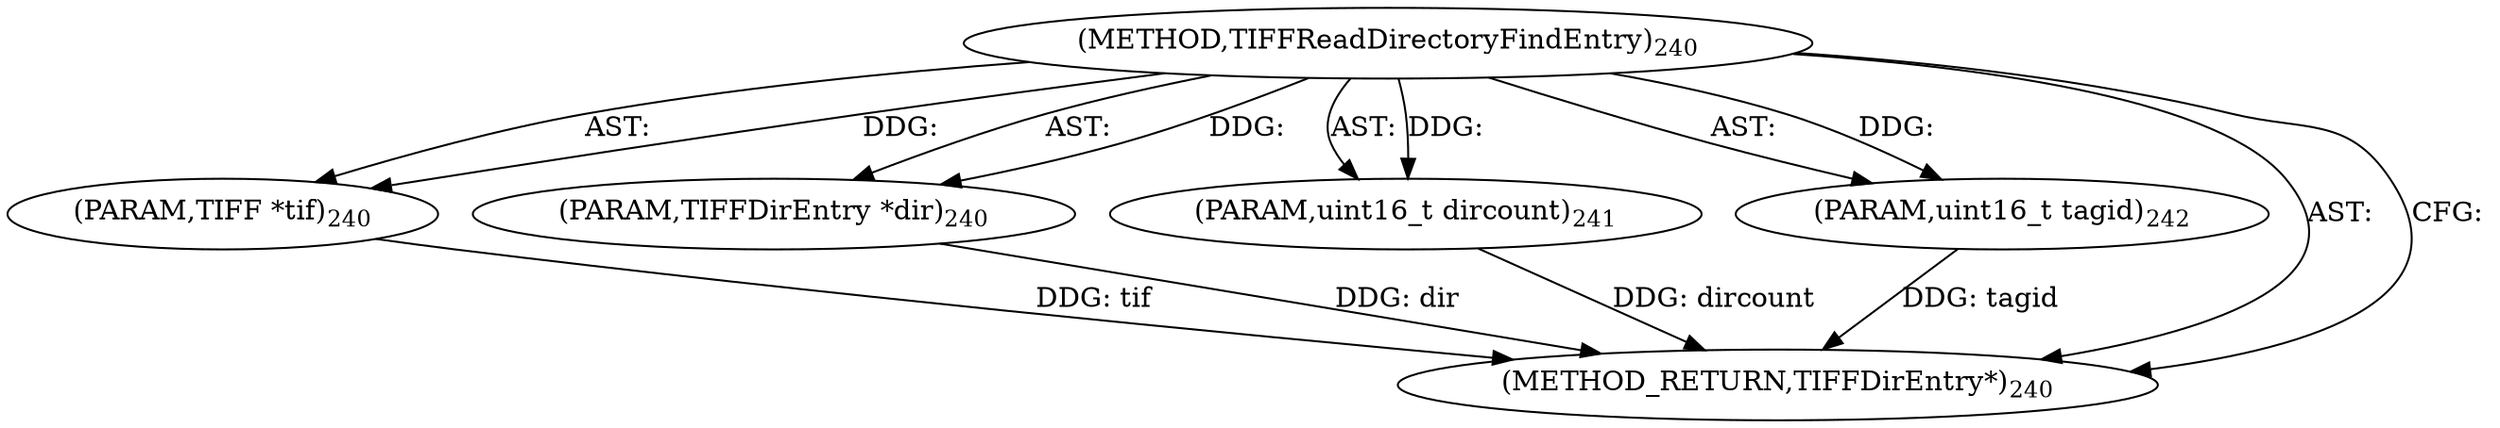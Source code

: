 digraph "TIFFReadDirectoryFindEntry" {  
"78217" [label = <(METHOD,TIFFReadDirectoryFindEntry)<SUB>240</SUB>> ]
"78218" [label = <(PARAM,TIFF *tif)<SUB>240</SUB>> ]
"78219" [label = <(PARAM,TIFFDirEntry *dir)<SUB>240</SUB>> ]
"78220" [label = <(PARAM,uint16_t dircount)<SUB>241</SUB>> ]
"78221" [label = <(PARAM,uint16_t tagid)<SUB>242</SUB>> ]
"78222" [label = <(METHOD_RETURN,TIFFDirEntry*)<SUB>240</SUB>> ]
  "78217" -> "78218"  [ label = "AST: "] 
  "78217" -> "78219"  [ label = "AST: "] 
  "78217" -> "78220"  [ label = "AST: "] 
  "78217" -> "78221"  [ label = "AST: "] 
  "78217" -> "78222"  [ label = "AST: "] 
  "78217" -> "78222"  [ label = "CFG: "] 
  "78218" -> "78222"  [ label = "DDG: tif"] 
  "78219" -> "78222"  [ label = "DDG: dir"] 
  "78220" -> "78222"  [ label = "DDG: dircount"] 
  "78221" -> "78222"  [ label = "DDG: tagid"] 
  "78217" -> "78218"  [ label = "DDG: "] 
  "78217" -> "78219"  [ label = "DDG: "] 
  "78217" -> "78220"  [ label = "DDG: "] 
  "78217" -> "78221"  [ label = "DDG: "] 
}
